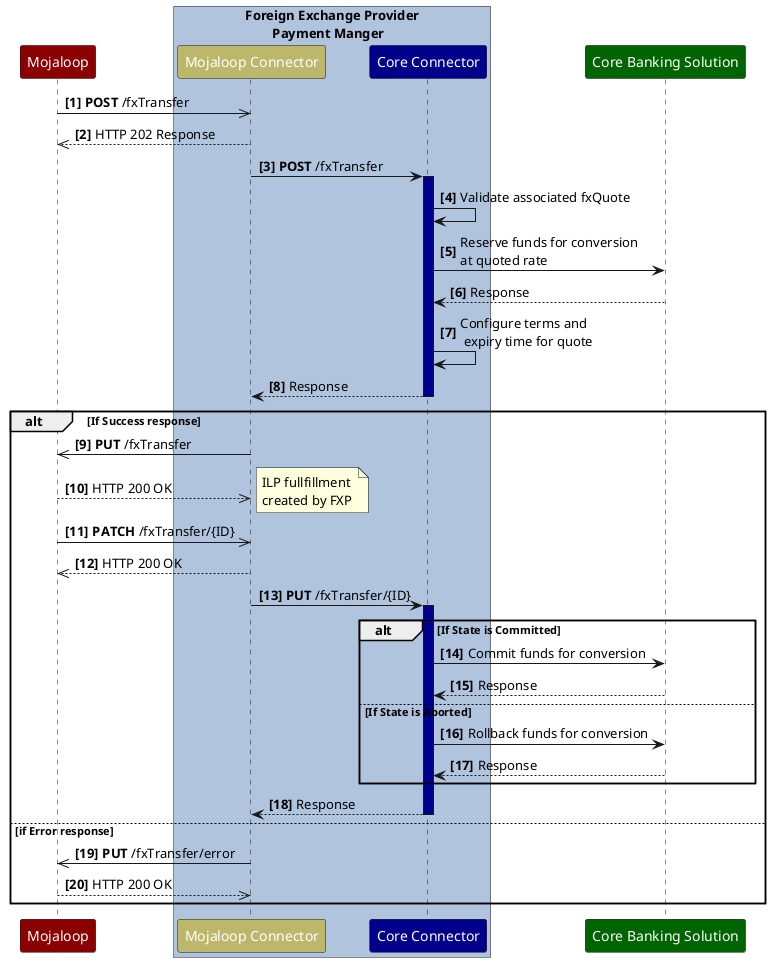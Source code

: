 @startuml FXPIntegrationPattern-Conversion
/'*****
--------------
******'/

' declare title
' title FXPIntegrationPattern-Conversion
' declare actors
skinparam participant {
  FontColor white
}
participant "Mojaloop" as Switch #DarkRed
box "Foreign Exchange Provider\n        Payment Manger" #LightSteelBlue
  participant "Mojaloop Connector" as MC #DarkKhaki
  participant "Core Connector" as CC  #DarkBlue
end box
participant "Core Banking Solution" as CBS #DarkGreen

autonumber 1 1 "<b>[0]"


Switch->>MC: **POST** /fxTransfer
MC-->>Switch: HTTP 202 Response
MC->CC: **POST** /fxTransfer
activate CC #DarkBlue
CC->CC: Validate associated fxQuote
CC->CBS: Reserve funds for conversion \nat quoted rate
CBS-->CC: Response 
CC->CC: Configure terms and\n expiry time for quote
CC-->MC: Response
deactivate CC
alt If Success response
MC->>Switch: **PUT** /fxTransfer
Switch-->>MC: HTTP 200 OK

note right
  ILP fullfillment 
  created by FXP
end note
Switch->>MC: **PATCH** /fxTransfer/{ID}
MC-->>Switch: HTTP 200 OK
MC->CC: **PUT** /fxTransfer/{ID}
activate CC #DarkBlue
alt If State is Committed
CC->CBS: Commit funds for conversion 
CBS-->CC: Response 
else If State is Aborted
CC->CBS: Rollback funds for conversion
CBS-->CC: Response 
end
CC-->MC: Response
deactivate CC

else if Error response
MC->>Switch: **PUT** /fxTransfer/error
Switch-->>MC: HTTP 200 OK
end


@enduml
